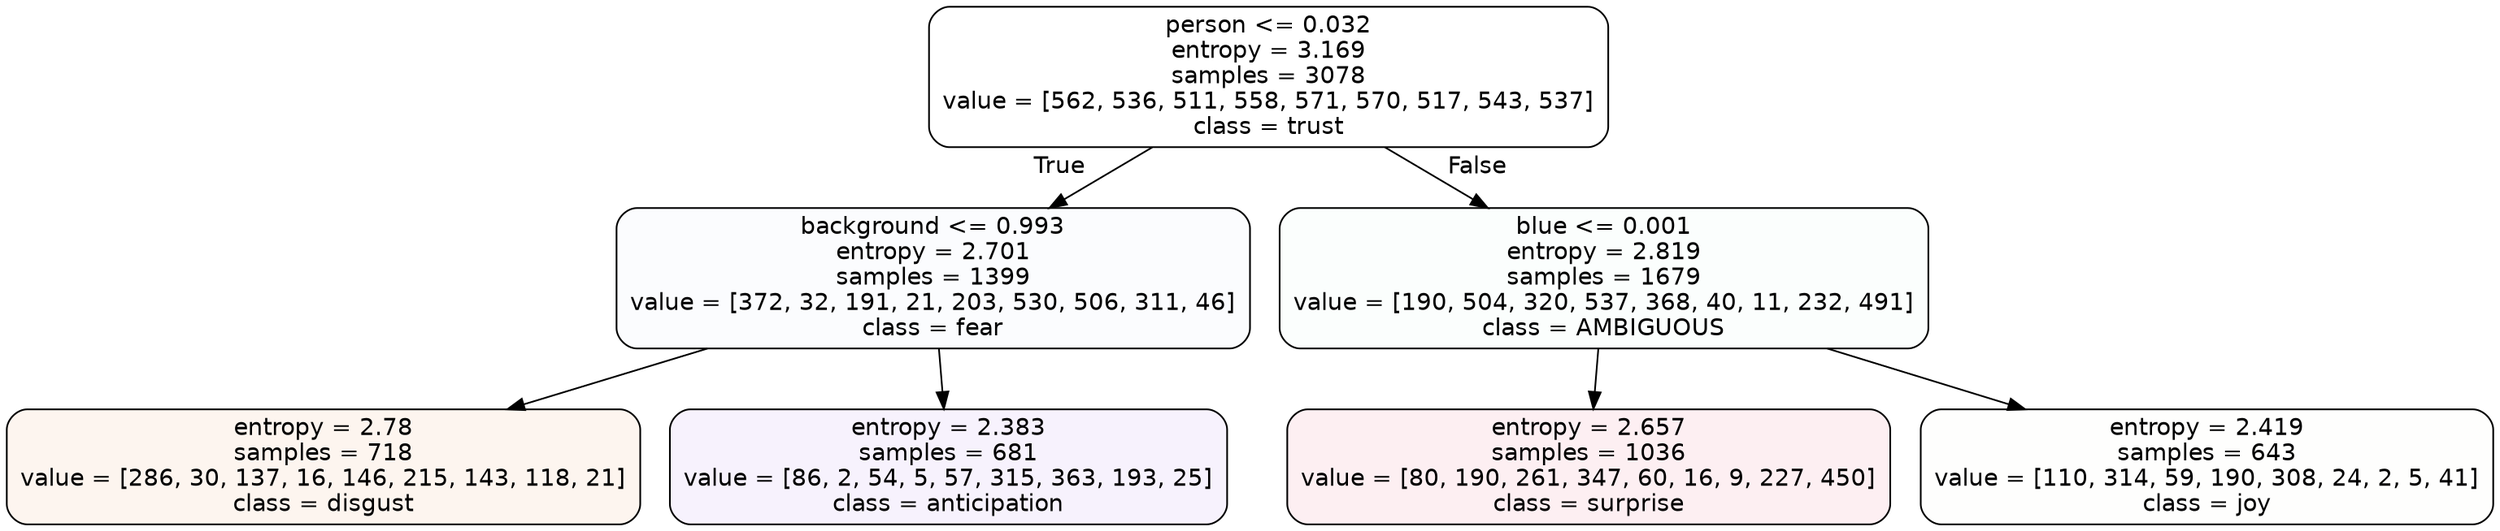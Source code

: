 digraph Tree {
node [shape=box, style="filled, rounded", color="black", fontname=helvetica] ;
edge [fontname=helvetica] ;
0 [label="person <= 0.032\nentropy = 3.169\nsamples = 3078\nvalue = [562, 536, 511, 558, 571, 570, 517, 543, 537]\nclass = trust", fillcolor="#39d7e500"] ;
1 [label="background <= 0.993\nentropy = 2.701\nsamples = 1399\nvalue = [372, 32, 191, 21, 203, 530, 506, 311, 46]\nclass = fear", fillcolor="#3964e504"] ;
0 -> 1 [labeldistance=2.5, labelangle=45, headlabel="True"] ;
2 [label="entropy = 2.78\nsamples = 718\nvalue = [286, 30, 137, 16, 146, 215, 143, 118, 21]\nclass = disgust", fillcolor="#e5813914"] ;
1 -> 2 ;
3 [label="entropy = 2.383\nsamples = 681\nvalue = [86, 2, 54, 5, 57, 315, 363, 193, 25]\nclass = anticipation", fillcolor="#8139e510"] ;
1 -> 3 ;
4 [label="blue <= 0.001\nentropy = 2.819\nsamples = 1679\nvalue = [190, 504, 320, 537, 368, 40, 11, 232, 491]\nclass = AMBIGUOUS", fillcolor="#39e58104"] ;
0 -> 4 [labeldistance=2.5, labelangle=-45, headlabel="False"] ;
5 [label="entropy = 2.657\nsamples = 1036\nvalue = [80, 190, 261, 347, 60, 16, 9, 227, 450]\nclass = surprise", fillcolor="#e5396414"] ;
4 -> 5 ;
6 [label="entropy = 2.419\nsamples = 643\nvalue = [110, 314, 59, 190, 308, 24, 2, 5, 41]\nclass = joy", fillcolor="#d7e53902"] ;
4 -> 6 ;
}